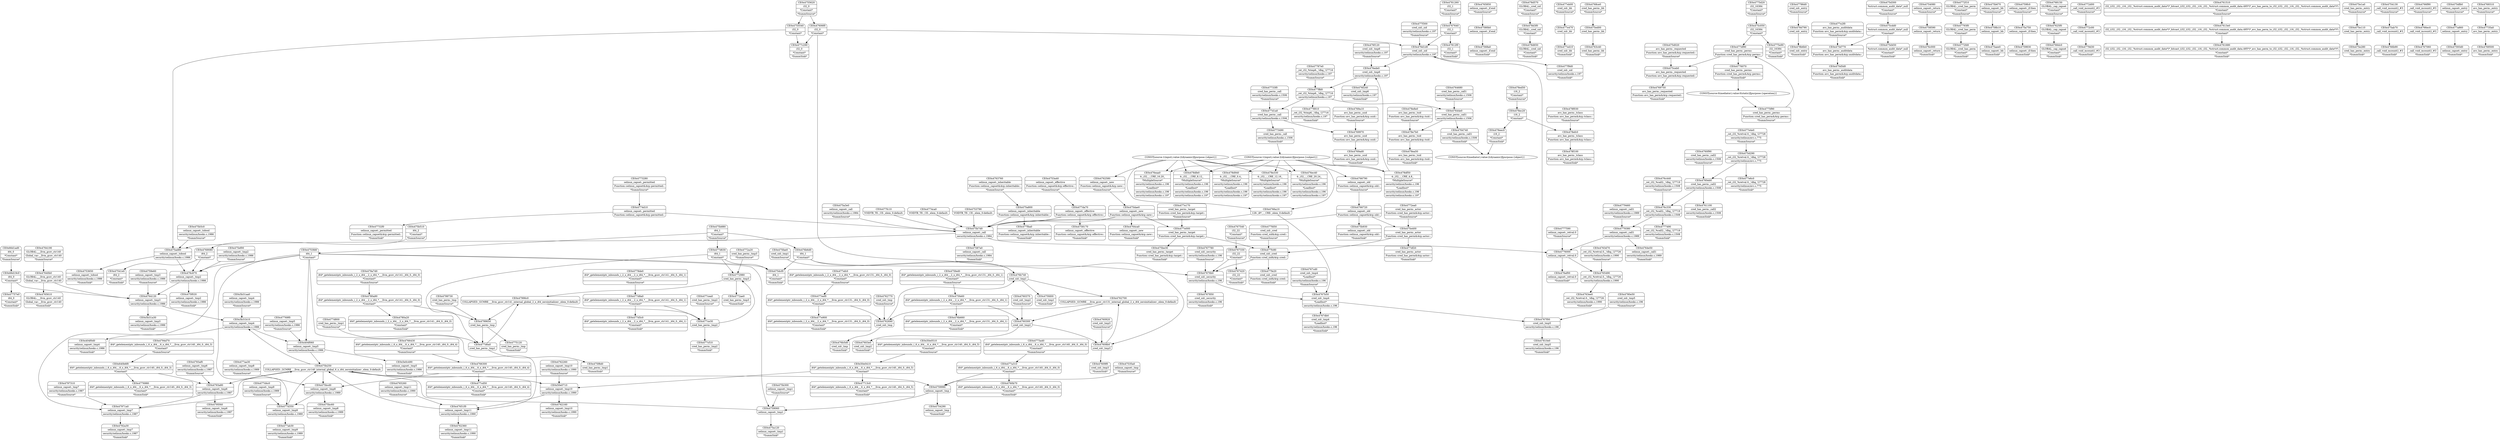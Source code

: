 digraph {
	CE0x4773280 [shape=record,shape=Mrecord,label="{CE0x4773280|selinux_capset:_permitted|Function::selinux_capset&Arg::permitted::|*SummSource*}"]
	CE0x47568a0 [shape=record,shape=Mrecord,label="{CE0x47568a0|selinux_capset:_if.end|*SummSink*}"]
	CE0x4764190 [shape=record,shape=Mrecord,label="{CE0x4764190|GLOBAL:___llvm_gcov_ctr140|Global_var:__llvm_gcov_ctr140|*SummSource*}"]
	CE0x476f240 [shape=record,shape=Mrecord,label="{CE0x476f240|cred_sid:_tmp6|security/selinux/hooks.c,197|*SummSink*}"]
	CE0x478d3f0 [shape=record,shape=Mrecord,label="{CE0x478d3f0|GLOBAL:_cred_sid|*Constant*}"]
	CE0x478dfe0 [shape=record,shape=Mrecord,label="{CE0x478dfe0|4:_i32,_:_CRE_8,12_|*MultipleSource*|security/selinux/hooks.c,196|*LoadInst*|security/selinux/hooks.c,196|security/selinux/hooks.c,197}"]
	CE0x478f030 [shape=record,shape=Mrecord,label="{CE0x478f030|avc_has_perm:_tclass|Function::avc_has_perm&Arg::tclass::|*SummSource*}"]
	CE0x477ed10 [shape=record,shape=Mrecord,label="{CE0x477ed10|cred_sid:_bb|*SummSink*}"]
	CE0x4753a40 [shape=record,shape=Mrecord,label="{CE0x4753a40|selinux_capset:_effective|Function::selinux_capset&Arg::effective::|*SummSource*}"]
	CE0x4762690 [shape=record,shape=Mrecord,label="{CE0x4762690|cred_sid:_tmp}"]
	CE0x4780a20 [shape=record,shape=Mrecord,label="{CE0x4780a20|i64*_getelementptr_inbounds_(_2_x_i64_,_2_x_i64_*___llvm_gcov_ctr141,_i64_0,_i64_0)|*Constant*|*SummSink*}"]
	CE0x475ed00 [shape=record,shape=Mrecord,label="{CE0x475ed00|cred_has_perm:_bb}"]
	CE0x478ea50 [shape=record,shape=Mrecord,label="{CE0x478ea50|avc_has_perm:_tsid|Function::avc_has_perm&Arg::tsid::|*SummSink*}"]
	CE0x477df90 [shape=record,shape=Mrecord,label="{CE0x477df90|cred_has_perm:_perms|Function::cred_has_perm&Arg::perms::}"]
	CE0x4776980 [shape=record,shape=Mrecord,label="{CE0x4776980|i64*_getelementptr_inbounds_(_6_x_i64_,_6_x_i64_*___llvm_gcov_ctr140,_i64_0,_i64_3)|*Constant*|*SummSink*}"]
	CE0x4760920 [shape=record,shape=Mrecord,label="{CE0x4760920|cred_sid:_tmp3|*SummSource*}"]
	CE0x66d1ad0 [shape=record,shape=Mrecord,label="{CE0x66d1ad0|i64_0|*Constant*|*SummSource*}"]
	CE0x4774ca0 [shape=record,shape=Mrecord,label="{CE0x4774ca0|VOIDTB_TE:_CE:_elem_0:default:}"]
	CE0x4766300 [shape=record,shape=Mrecord,label="{CE0x4766300|i64*_getelementptr_inbounds_(_6_x_i64_,_6_x_i64_*___llvm_gcov_ctr140,_i64_0,_i64_4)|*Constant*}"]
	CE0x47786d0 [shape=record,shape=Mrecord,label="{CE0x47786d0|cred_sid:_entry|*SummSource*}"]
	CE0x477efc0 [shape=record,shape=Mrecord,label="{CE0x477efc0|i64*_getelementptr_inbounds_(_2_x_i64_,_2_x_i64_*___llvm_gcov_ctr131,_i64_0,_i64_0)|*Constant*|*SummSource*}"]
	CE0x4799650 [shape=record,shape=Mrecord,label="{CE0x4799650|cred_has_perm:_tmp}"]
	CE0x475fe60 [shape=record,shape=Mrecord,label="{CE0x475fe60|i64*_getelementptr_inbounds_(_2_x_i64_,_2_x_i64_*___llvm_gcov_ctr131,_i64_0,_i64_1)|*Constant*}"]
	CE0x475d450 [shape=record,shape=Mrecord,label="{CE0x475d450|%struct.common_audit_data*_null|*Constant*|*SummSink*}"]
	CE0x4780e50 [shape=record,shape=Mrecord,label="{CE0x4780e50|cred_sid:_tmp5|security/selinux/hooks.c,196|*SummSource*}"]
	CE0x476ede0 [shape=record,shape=Mrecord,label="{CE0x476ede0|cred_sid:_tmp6|security/selinux/hooks.c,197}"]
	CE0x4754080 [shape=record,shape=Mrecord,label="{CE0x4754080|selinux_capset:_return|*SummSource*}"]
	CE0x475d290 [shape=record,shape=Mrecord,label="{CE0x475d290|_ret_i32_%retval.0,_!dbg_!27728|security/selinux/avc.c,775}"]
	CE0x478d650 [shape=record,shape=Mrecord,label="{CE0x478d650|GLOBAL:_cred_sid|*Constant*|*SummSink*}"]
	CE0x475b250 [shape=record,shape=Mrecord,label="{CE0x475b250|COLLAPSED:_GCMRE___llvm_gcov_ctr140_internal_global_6_x_i64_zeroinitializer:_elem_0:default:}"]
	CE0x4769750 [shape=record,shape=Mrecord,label="{CE0x4769750|avc_has_perm:_requested|Function::avc_has_perm&Arg::requested::|*SummSink*}"]
	CE0x475d770 [shape=record,shape=Mrecord,label="{CE0x475d770|avc_has_perm:_auditdata|Function::avc_has_perm&Arg::auditdata::}"]
	CE0x4779460 [shape=record,shape=Mrecord,label="{CE0x4779460|selinux_capset:_call1|security/selinux/hooks.c,1989|*SummSource*}"]
	CE0x4769ad0 [shape=record,shape=Mrecord,label="{CE0x4769ad0|avc_has_perm:_ssid|Function::avc_has_perm&Arg::ssid::|*SummSink*}"]
	CE0x4792a30 [shape=record,shape=Mrecord,label="{CE0x4792a30|selinux_capset:_tmp7|security/selinux/hooks.c,1987|*SummSink*}"]
	CE0x4767330 [shape=record,shape=Mrecord,label="{CE0x4767330|i32_22|*Constant*}"]
	CE0x476b5d0 [shape=record,shape=Mrecord,label="{CE0x476b5d0|cred_sid:_tmp|*SummSink*}"]
	CE0x4776070 [shape=record,shape=Mrecord,label="{CE0x4776070|cred_has_perm:_perms|Function::cred_has_perm&Arg::perms::|*SummSink*}"]
	CE0x4772f10 [shape=record,shape=Mrecord,label="{CE0x4772f10|GLOBAL:_cred_has_perm|*Constant*|*SummSource*}"]
	CE0x475aee0 [shape=record,shape=Mrecord,label="{CE0x475aee0|selinux_capset:_bb|*SummSink*}"]
	CE0x475a750 [shape=record,shape=Mrecord,label="{CE0x475a750|selinux_capset:_if.then}"]
	CE0x477ab30 [shape=record,shape=Mrecord,label="{CE0x477ab30|selinux_capset:_tmp9|security/selinux/hooks.c,1989|*SummSink*}"]
	CE0x5b31a30 [shape=record,shape=Mrecord,label="{CE0x5b31a30|selinux_capset:_tmp3|security/selinux/hooks.c,1986|*SummSink*}"]
	CE0x4763ee0 [shape=record,shape=Mrecord,label="{CE0x4763ee0|_ret_i32_%retval.0,_!dbg_!27726|security/selinux/hooks.c,1990|*SummSink*}"]
	CE0x4772ea0 [shape=record,shape=Mrecord,label="{CE0x4772ea0|cred_has_perm:_actor|Function::cred_has_perm&Arg::actor::|*SummSource*}"]
	CE0x478e7b0 [shape=record,shape=Mrecord,label="{CE0x478e7b0|avc_has_perm:_tsid|Function::avc_has_perm&Arg::tsid::}"]
	CE0x4793a80 [shape=record,shape=Mrecord,label="{CE0x4793a80|selinux_capset:_tmp6|security/selinux/hooks.c,1987}"]
	CE0x476b740 [shape=record,shape=Mrecord,label="{CE0x476b740|cred_sid:_tmp1}"]
	"CONST[source:1(input),value:2(dynamic)][purpose:{object}]"
	CE0x4777590 [shape=record,shape=Mrecord,label="{CE0x4777590|selinux_capset:_retval.0|*SummSource*}"]
	CE0x476c440 [shape=record,shape=Mrecord,label="{CE0x476c440|_ret_i32_%call2,_!dbg_!27719|security/selinux/hooks.c,1508|*SummSource*}"]
	CE0x47580b0 [shape=record,shape=Mrecord,label="{CE0x47580b0|selinux_capset:_if.end}"]
	CE0x475dae0 [shape=record,shape=Mrecord,label="{CE0x475dae0|selinux_capset:_new|Function::selinux_capset&Arg::new::}"]
	CE0x477d350 [shape=record,shape=Mrecord,label="{CE0x477d350|selinux_capset:_tmp9|security/selinux/hooks.c,1989}"]
	CE0x4767db0 [shape=record,shape=Mrecord,label="{CE0x4767db0|cred_sid:_tmp4|*LoadInst*|security/selinux/hooks.c,196|*SummSink*}"]
	CE0x478d940 [shape=record,shape=Mrecord,label="{CE0x478d940|4:_i32,_:_CRE_0,4_|*MultipleSource*|security/selinux/hooks.c,196|*LoadInst*|security/selinux/hooks.c,196|security/selinux/hooks.c,197}"]
	CE0x478f100 [shape=record,shape=Mrecord,label="{CE0x478f100|avc_has_perm:_tclass|Function::avc_has_perm&Arg::tclass::|*SummSink*}"]
	CE0x4762260 [shape=record,shape=Mrecord,label="{CE0x4762260|selinux_capset:_tmp10|security/selinux/hooks.c,1990|*SummSource*}"]
	CE0x4773a40 [shape=record,shape=Mrecord,label="{CE0x4773a40|i64*_getelementptr_inbounds_(_6_x_i64_,_6_x_i64_*___llvm_gcov_ctr140,_i64_0,_i64_0)|*Constant*|*SummSource*}"]
	CE0x47971a0 [shape=record,shape=Mrecord,label="{CE0x47971a0|selinux_capset:_tmp7|security/selinux/hooks.c,1987}"]
	CE0x475b670 [shape=record,shape=Mrecord,label="{CE0x475b670|selinux_capset:_bb|*SummSource*}"]
	CE0x477e170 [shape=record,shape=Mrecord,label="{CE0x477e170|cred_has_perm:_target|Function::cred_has_perm&Arg::target::|*SummSource*}"]
	CE0x478b6b0 [shape=record,shape=Mrecord,label="{CE0x478b6b0|cred_sid:_entry|*SummSink*}"]
	CE0x475d5d0 [shape=record,shape=Mrecord,label="{CE0x475d5d0|avc_has_perm:_auditdata|Function::avc_has_perm&Arg::auditdata::|*SummSink*}"]
	CE0x477e900 [shape=record,shape=Mrecord,label="{CE0x477e900|i64*_getelementptr_inbounds_(_2_x_i64_,_2_x_i64_*___llvm_gcov_ctr131,_i64_0,_i64_0)|*Constant*|*SummSink*}"]
	CE0x475a800 [shape=record,shape=Mrecord,label="{CE0x475a800|selinux_capset:_inheritable|Function::selinux_capset&Arg::inheritable::}"]
	CE0x50e0710 [shape=record,shape=Mrecord,label="{CE0x50e0710|selinux_capset:_tmp10|security/selinux/hooks.c,1990}"]
	CE0x475f8d0 [shape=record,shape=Mrecord,label="{CE0x475f8d0|cred_has_perm:_tmp1|*SummSink*}"]
	CE0x47609f0 [shape=record,shape=Mrecord,label="{CE0x47609f0|cred_sid:_tmp3|*SummSink*}"]
	CE0x476d1d0 [shape=record,shape=Mrecord,label="{CE0x476d1d0|cred_sid:_sid|security/selinux/hooks.c,197}"]
	CE0x475be30 [shape=record,shape=Mrecord,label="{CE0x475be30|cred_has_perm:_target|Function::cred_has_perm&Arg::target::|*SummSink*}"]
	CE0x4775e90 [shape=record,shape=Mrecord,label="{CE0x4775e90|i32_16384|*Constant*|*SummSink*}"]
	CE0x477d8a0 [shape=record,shape=Mrecord,label="{CE0x477d8a0|i64*_getelementptr_inbounds_(_2_x_i64_,_2_x_i64_*___llvm_gcov_ctr141,_i64_0,_i64_1)|*Constant*}"]
	CE0x4759990 [shape=record,shape=Mrecord,label="{CE0x4759990|selinux_capset:_tmp}"]
	CE0x4764ca0 [shape=record,shape=Mrecord,label="{CE0x4764ca0|selinux_capset:_new|Function::selinux_capset&Arg::new::|*SummSink*}"]
	CE0x4758590 [shape=record,shape=Mrecord,label="{CE0x4758590|selinux_capset:_return}"]
	CE0x47732f0 [shape=record,shape=Mrecord,label="{CE0x47732f0|selinux_capset:_permitted|Function::selinux_capset&Arg::permitted::|*SummSink*}"]
	CE0x66d19c0 [shape=record,shape=Mrecord,label="{CE0x66d19c0|i64_0|*Constant*}"]
	CE0x4764e50 [shape=record,shape=Mrecord,label="{CE0x4764e50|selinux_capset:_call1|security/selinux/hooks.c,1989|*SummSink*}"]
	CE0x475d300 [shape=record,shape=Mrecord,label="{CE0x475d300|%struct.common_audit_data*_null|*Constant*|*SummSource*}"]
	CE0x4766dc0 [shape=record,shape=Mrecord,label="{CE0x4766dc0|GLOBAL:_cap_capset|*Constant*|*SummSink*}"]
	CE0x475ef00 [shape=record,shape=Mrecord,label="{CE0x475ef00|selinux_capset:_tmp2|security/selinux/hooks.c,1986|*SummSource*}"]
	CE0x475b880 [shape=record,shape=Mrecord,label="{CE0x475b880|i64_1|*Constant*|*SummSource*}"]
	CE0x4759e60 [shape=record,shape=Mrecord,label="{CE0x4759e60|selinux_capset:_tmp3|security/selinux/hooks.c,1986|*SummSource*}"]
	CE0x477cea0 [shape=record,shape=Mrecord,label="{CE0x477cea0|cred_has_perm:_tmp2|*SummSource*}"]
	CE0x4772c00 [shape=record,shape=Mrecord,label="{CE0x4772c00|_call_void_mcount()_#3}"]
	CE0x4761510 [shape=record,shape=Mrecord,label="{CE0x4761510|i32_(i32,_i32,_i16,_i32,_%struct.common_audit_data*)*_bitcast_(i32_(i32,_i32,_i16,_i32,_%struct.common_audit_data.495*)*_avc_has_perm_to_i32_(i32,_i32,_i16,_i32,_%struct.common_audit_data*)*)|*Constant*|*SummSource*}"]
	"CONST[source:0(mediator),value:2(dynamic)][purpose:{object}]"
	CE0x475bcd0 [shape=record,shape=Mrecord,label="{CE0x475bcd0|selinux_capset:_tmp8|security/selinux/hooks.c,1989}"]
	CE0x475e110 [shape=record,shape=Mrecord,label="{CE0x475e110|cred_has_perm:_entry}"]
	CE0x4755620 [shape=record,shape=Mrecord,label="{CE0x4755620|i32_0|*Constant*|*SummSource*}"]
	CE0x47651f0 [shape=record,shape=Mrecord,label="{CE0x47651f0|selinux_capset:_tmp11|security/selinux/hooks.c,1990}"]
	CE0x4781260 [shape=record,shape=Mrecord,label="{CE0x4781260|i32_1|*Constant*|*SummSource*}"]
	CE0x475b5c0 [shape=record,shape=Mrecord,label="{CE0x475b5c0|selinux_capset:_tobool|security/selinux/hooks.c,1986|*SummSource*}"]
	CE0x4763760 [shape=record,shape=Mrecord,label="{CE0x4763760|selinux_capset:_inheritable|Function::selinux_capset&Arg::inheritable::|*SummSource*}"]
	CE0x47613e0 [shape=record,shape=Mrecord,label="{CE0x47613e0|i32_(i32,_i32,_i16,_i32,_%struct.common_audit_data*)*_bitcast_(i32_(i32,_i32,_i16,_i32,_%struct.common_audit_data.495*)*_avc_has_perm_to_i32_(i32,_i32,_i16,_i32,_%struct.common_audit_data*)*)|*Constant*}"]
	CE0x4759fc0 [shape=record,shape=Mrecord,label="{CE0x4759fc0|selinux_capset:_if.then|*SummSource*}"]
	CE0x475c050 [shape=record,shape=Mrecord,label="{CE0x475c050|i32_16384|*Constant*}"]
	CE0x5b31b10 [shape=record,shape=Mrecord,label="{CE0x5b31b10|selinux_capset:_tmp4|security/selinux/hooks.c,1986}"]
	CE0x4793af0 [shape=record,shape=Mrecord,label="{CE0x4793af0|selinux_capset:_tmp6|security/selinux/hooks.c,1987|*SummSource*}"]
	CE0x477aa30 [shape=record,shape=Mrecord,label="{CE0x477aa30|selinux_capset:_tmp8|security/selinux/hooks.c,1989|*SummSource*}"]
	CE0x47625f0 [shape=record,shape=Mrecord,label="{CE0x47625f0|GLOBAL:_cap_capset|*Constant*}"]
	CE0x4772980 [shape=record,shape=Mrecord,label="{CE0x4772980|cred_has_perm:_tmp3}"]
	CE0x4779380 [shape=record,shape=Mrecord,label="{CE0x4779380|selinux_capset:_call1|security/selinux/hooks.c,1989}"]
	CE0x4763d70 [shape=record,shape=Mrecord,label="{CE0x4763d70|_ret_i32_%retval.0,_!dbg_!27726|security/selinux/hooks.c,1990|*SummSource*}"]
	CE0x4766720 [shape=record,shape=Mrecord,label="{CE0x4766720|selinux_capset:_old|Function::selinux_capset&Arg::old::}"]
	CE0x477ce30 [shape=record,shape=Mrecord,label="{CE0x477ce30|cred_has_perm:_tmp2}"]
	CE0x477fba0 [shape=record,shape=Mrecord,label="{CE0x477fba0|selinux_capset:_inheritable|Function::selinux_capset&Arg::inheritable::|*SummSink*}"]
	CE0x475dcf0 [shape=record,shape=Mrecord,label="{CE0x475dcf0|i64_1|*Constant*|*SummSink*}"]
	CE0x50e0410 [shape=record,shape=Mrecord,label="{CE0x50e0410|i64*_getelementptr_inbounds_(_6_x_i64_,_6_x_i64_*___llvm_gcov_ctr140,_i64_0,_i64_5)|*Constant*}"]
	CE0x47996c0 [shape=record,shape=Mrecord,label="{CE0x47996c0|COLLAPSED:_GCMRE___llvm_gcov_ctr141_internal_global_2_x_i64_zeroinitializer:_elem_0:default:}"]
	CE0x477fc80 [shape=record,shape=Mrecord,label="{CE0x477fc80|cred_sid:_cred|Function::cred_sid&Arg::cred::}"]
	CE0x476af00 [shape=record,shape=Mrecord,label="{CE0x476af00|selinux_capset:_retval.0|*SummSink*}"]
	CE0x47603e0 [shape=record,shape=Mrecord,label="{CE0x47603e0|cred_sid:_tmp2|*SummSink*}"]
	CE0x475e1a0 [shape=record,shape=Mrecord,label="{CE0x475e1a0|cred_has_perm:_entry|*SummSource*}"]
	CE0x477eb00 [shape=record,shape=Mrecord,label="{CE0x477eb00|cred_sid:_bb|*SummSource*}"]
	CE0x475ad80 [shape=record,shape=Mrecord,label="{CE0x475ad80|selinux_capset:_tobool|security/selinux/hooks.c,1986}"]
	CE0x475ab70 [shape=record,shape=Mrecord,label="{CE0x475ab70|_call_void_mcount()_#3}"]
	CE0x4759830 [shape=record,shape=Mrecord,label="{CE0x4759830|selinux_capset:_if.then|*SummSink*}"]
	CE0x4763c40 [shape=record,shape=Mrecord,label="{CE0x4763c40|cred_has_perm:_bb|*SummSink*}"]
	CE0x475cdd0 [shape=record,shape=Mrecord,label="{CE0x475cdd0|%struct.common_audit_data*_null|*Constant*}"]
	CE0x4767420 [shape=record,shape=Mrecord,label="{CE0x4767420|i32_22|*Constant*|*SummSink*}"]
	CE0x47608b0 [shape=record,shape=Mrecord,label="{CE0x47608b0|cred_sid:_tmp3}"]
	CE0x4775120 [shape=record,shape=Mrecord,label="{CE0x4775120|cred_has_perm:_tmp|*SummSink*}"]
	CE0x4754130 [shape=record,shape=Mrecord,label="{CE0x4754130|_call_void_mcount()_#3|*SummSource*}"]
	CE0x47757e0 [shape=record,shape=Mrecord,label="{CE0x47757e0|i64_0|*Constant*|*SummSink*}"]
	CE0x476c330 [shape=record,shape=Mrecord,label="{CE0x476c330|_ret_i32_%call2,_!dbg_!27719|security/selinux/hooks.c,1508}"]
	CE0x477da70 [shape=record,shape=Mrecord,label="{CE0x477da70|selinux_capset:_effective|Function::selinux_capset&Arg::effective::}"]
	CE0x477d4c0 [shape=record,shape=Mrecord,label="{CE0x477d4c0|selinux_capset:_tmp9|security/selinux/hooks.c,1989|*SummSource*}"]
	CE0x4794d70 [shape=record,shape=Mrecord,label="{CE0x4794d70|i64*_getelementptr_inbounds_(_6_x_i64_,_6_x_i64_*___llvm_gcov_ctr140,_i64_0,_i64_3)|*Constant*|*SummSource*}"]
	CE0x4779d30 [shape=record,shape=Mrecord,label="{CE0x4779d30|_call_void_mcount()_#3|*SummSink*}"]
	CE0x4778910 [shape=record,shape=Mrecord,label="{CE0x4778910|_ret_i32_%tmp6,_!dbg_!27716|security/selinux/hooks.c,197|*SummSink*}"]
	CE0x4766f90 [shape=record,shape=Mrecord,label="{CE0x4766f90|_call_void_mcount()_#3|*SummSource*}"]
	CE0x4795f40 [shape=record,shape=Mrecord,label="{CE0x4795f40|selinux_capset:_tmp6|security/selinux/hooks.c,1987|*SummSink*}"]
	CE0x475e400 [shape=record,shape=Mrecord,label="{CE0x475e400|cred_has_perm:_actor|Function::cred_has_perm&Arg::actor::}"]
	CE0x47713c0 [shape=record,shape=Mrecord,label="{CE0x47713c0|i64*_getelementptr_inbounds_(_6_x_i64_,_6_x_i64_*___llvm_gcov_ctr140,_i64_0,_i64_5)|*Constant*|*SummSink*}"]
	CE0x475dfb0 [shape=record,shape=Mrecord,label="{CE0x475dfb0|selinux_capset:_entry|*SummSource*}"]
	CE0x4762580 [shape=record,shape=Mrecord,label="{CE0x4762580|selinux_capset:_new|Function::selinux_capset&Arg::new::|*SummSource*}"]
	CE0x640b6f0 [shape=record,shape=Mrecord,label="{CE0x640b6f0|i64*_getelementptr_inbounds_(_6_x_i64_,_6_x_i64_*___llvm_gcov_ctr140,_i64_0,_i64_3)|*Constant*}"]
	CE0x47787e0 [shape=record,shape=Mrecord,label="{CE0x47787e0|_ret_i32_%tmp6,_!dbg_!27716|security/selinux/hooks.c,197|*SummSource*}"]
	CE0x478e330 [shape=record,shape=Mrecord,label="{CE0x478e330|4:_i32,_:_CRE_12,16_|*MultipleSource*|security/selinux/hooks.c,196|*LoadInst*|security/selinux/hooks.c,196|security/selinux/hooks.c,197}"]
	CE0x479a7d0 [shape=record,shape=Mrecord,label="{CE0x479a7d0|i64*_getelementptr_inbounds_(_2_x_i64_,_2_x_i64_*___llvm_gcov_ctr141,_i64_0,_i64_0)|*Constant*|*SummSource*}"]
	CE0x477d630 [shape=record,shape=Mrecord,label="{CE0x477d630|i64_1|*Constant*}"]
	CE0x475a120 [shape=record,shape=Mrecord,label="{CE0x475a120|selinux_capset:_tmp1|*SummSink*}"]
	CE0x47593d0 [shape=record,shape=Mrecord,label="{CE0x47593d0|selinux_capset:_entry|*SummSink*}"]
	CE0x477eef0 [shape=record,shape=Mrecord,label="{CE0x477eef0|i64*_getelementptr_inbounds_(_2_x_i64_,_2_x_i64_*___llvm_gcov_ctr131,_i64_0,_i64_0)|*Constant*}"]
	CE0x50e0510 [shape=record,shape=Mrecord,label="{CE0x50e0510|i64*_getelementptr_inbounds_(_6_x_i64_,_6_x_i64_*___llvm_gcov_ctr140,_i64_0,_i64_5)|*Constant*|*SummSource*}"]
	CE0x404f060 [shape=record,shape=Mrecord,label="{CE0x404f060|selinux_capset:_tmp5|security/selinux/hooks.c,1986}"]
	CE0x4772d00 [shape=record,shape=Mrecord,label="{CE0x4772d00|_call_void_mcount()_#3|*SummSource*}"]
	CE0x4764120 [shape=record,shape=Mrecord,label="{CE0x4764120|selinux_capset:_tmp3|security/selinux/hooks.c,1986}"]
	CE0x4775d20 [shape=record,shape=Mrecord,label="{CE0x4775d20|i32_16384|*Constant*|*SummSource*}"]
	CE0x4753790 [shape=record,shape=Mrecord,label="{CE0x4753790|VOIDTB_TE:_CE:_elem_0:default:}"]
	CE0x4767b50 [shape=record,shape=Mrecord,label="{CE0x4767b50|cred_sid:_tmp4|*LoadInst*|security/selinux/hooks.c,196}"]
	"CONST[source:1(input),value:2(dynamic)][purpose:{subject}]"
	CE0x4777490 [shape=record,shape=Mrecord,label="{CE0x4777490|_ret_i32_%call2,_!dbg_!27719|security/selinux/hooks.c,1508|*SummSink*}"]
	CE0x4762360 [shape=record,shape=Mrecord,label="{CE0x4762360|selinux_capset:_tmp11|security/selinux/hooks.c,1990|*SummSink*}"]
	CE0x477a860 [shape=record,shape=Mrecord,label="{CE0x477a860|selinux_capset:_entry}"]
	CE0x4766ec0 [shape=record,shape=Mrecord,label="{CE0x4766ec0|_call_void_mcount()_#3}"]
	CE0x4762160 [shape=record,shape=Mrecord,label="{CE0x4762160|selinux_capset:_tmp10|security/selinux/hooks.c,1990|*SummSink*}"]
	CE0x475b510 [shape=record,shape=Mrecord,label="{CE0x475b510|i64_2|*Constant*|*SummSource*}"]
	CE0x4767060 [shape=record,shape=Mrecord,label="{CE0x4767060|_call_void_mcount()_#3|*SummSink*}"]
	CE0x477e4e0 [shape=record,shape=Mrecord,label="{CE0x477e4e0|_ret_i32_%retval.0,_!dbg_!27728|security/selinux/avc.c,775|*SummSource*}"]
	CE0x4776000 [shape=record,shape=Mrecord,label="{CE0x4776000|selinux_capset:_retval.0}"]
	CE0x4760eb0 [shape=record,shape=Mrecord,label="{CE0x4760eb0|cred_has_perm:_call2|security/selinux/hooks.c,1508}"]
	CE0x4767cd0 [shape=record,shape=Mrecord,label="{CE0x4767cd0|cred_sid:_tmp4|*LoadInst*|security/selinux/hooks.c,196|*SummSource*}"]
	CE0x4766790 [shape=record,shape=Mrecord,label="{CE0x4766790|selinux_capset:_old|Function::selinux_capset&Arg::old::|*SummSource*}"]
	CE0x477df20 [shape=record,shape=Mrecord,label="{CE0x477df20|cred_has_perm:_actor|Function::cred_has_perm&Arg::actor::|*SummSink*}"]
	CE0x4758b10 [shape=record,shape=Mrecord,label="{CE0x4758b10|selinux_capset:_bb}"]
	CE0x4766b90 [shape=record,shape=Mrecord,label="{CE0x4766b90|_call_void_mcount()_#3|*SummSink*}"]
	CE0x477cf10 [shape=record,shape=Mrecord,label="{CE0x477cf10|cred_has_perm:_tmp2|*SummSink*}"]
	CE0x475f020 [shape=record,shape=Mrecord,label="{CE0x475f020|selinux_capset:_tmp2|security/selinux/hooks.c,1986|*SummSink*}"]
	CE0x476b6d0 [shape=record,shape=Mrecord,label="{CE0x476b6d0|i64_1|*Constant*}"]
	CE0x475d020 [shape=record,shape=Mrecord,label="{CE0x475d020|avc_has_perm:_requested|Function::avc_has_perm&Arg::requested::|*SummSource*}"]
	CE0x475fed0 [shape=record,shape=Mrecord,label="{CE0x475fed0|i64*_getelementptr_inbounds_(_2_x_i64_,_2_x_i64_*___llvm_gcov_ctr131,_i64_0,_i64_1)|*Constant*|*SummSource*}"]
	CE0x47676b0 [shape=record,shape=Mrecord,label="{CE0x47676b0|cred_sid:_security|security/selinux/hooks.c,196}"]
	"CONST[source:0(mediator),value:0(static)][purpose:{operation}]"
	CE0x4764740 [shape=record,shape=Mrecord,label="{CE0x4764740|cred_has_perm:_call1|security/selinux/hooks.c,1506|*SummSink*}"]
	CE0x475fd00 [shape=record,shape=Mrecord,label="{CE0x475fd00|cred_sid:_tmp1|*SummSink*}"]
	CE0x4766430 [shape=record,shape=Mrecord,label="{CE0x4766430|i64*_getelementptr_inbounds_(_6_x_i64_,_6_x_i64_*___llvm_gcov_ctr140,_i64_0,_i64_4)|*Constant*|*SummSource*}"]
	CE0x4767f00 [shape=record,shape=Mrecord,label="{CE0x4767f00|cred_sid:_tmp5|security/selinux/hooks.c,196}"]
	CE0x476b660 [shape=record,shape=Mrecord,label="{CE0x476b660|i64*_getelementptr_inbounds_(_2_x_i64_,_2_x_i64_*___llvm_gcov_ctr131,_i64_0,_i64_1)|*Constant*|*SummSink*}"]
	CE0x478df50 [shape=record,shape=Mrecord,label="{CE0x478df50|4:_i32,_:_CRE_4,8_|*MultipleSource*|security/selinux/hooks.c,196|*LoadInst*|security/selinux/hooks.c,196|security/selinux/hooks.c,197}"]
	CE0x475ceb0 [shape=record,shape=Mrecord,label="{CE0x475ceb0|avc_has_perm:_requested|Function::avc_has_perm&Arg::requested::}"]
	CE0x4772fd0 [shape=record,shape=Mrecord,label="{CE0x4772fd0|GLOBAL:_cred_has_perm|*Constant*|*SummSink*}"]
	CE0x475b300 [shape=record,shape=Mrecord,label="{CE0x475b300|selinux_capset:_tmp1|*SummSource*}"]
	CE0x4754290 [shape=record,shape=Mrecord,label="{CE0x4754290|selinux_capset:_tmp|*SummSink*}"]
	CE0x47793f0 [shape=record,shape=Mrecord,label="{CE0x47793f0|GLOBAL:_cred_has_perm|*Constant*}"]
	CE0x477d5c0 [shape=record,shape=Mrecord,label="{CE0x477d5c0|i64*_getelementptr_inbounds_(_2_x_i64_,_2_x_i64_*___llvm_gcov_ctr141,_i64_0,_i64_1)|*Constant*|*SummSink*}"]
	CE0x47812f0 [shape=record,shape=Mrecord,label="{CE0x47812f0|i32_1|*Constant*|*SummSink*}"]
	CE0x4765260 [shape=record,shape=Mrecord,label="{CE0x4765260|selinux_capset:_tmp11|security/selinux/hooks.c,1990|*SummSource*}"]
	CE0x4764680 [shape=record,shape=Mrecord,label="{CE0x4764680|cred_has_perm:_call1|security/selinux/hooks.c,1506|*SummSource*}"]
	CE0x4768ce0 [shape=record,shape=Mrecord,label="{CE0x4768ce0|cred_has_perm:_bb|*SummSource*}"]
	CE0x478d790 [shape=record,shape=Mrecord,label="{CE0x478d790|cred_sid:_entry}"]
	CE0x47535a0 [shape=record,shape=Mrecord,label="{CE0x47535a0|selinux_capset:_tmp|*SummSource*}"]
	CE0x404f0d0 [shape=record,shape=Mrecord,label="{CE0x404f0d0|selinux_capset:_tmp4|security/selinux/hooks.c,1986|*SummSink*}"]
	CE0x477fd50 [shape=record,shape=Mrecord,label="{CE0x477fd50|cred_sid:_cred|Function::cred_sid&Arg::cred::|*SummSource*}"]
	CE0x4774d10 [shape=record,shape=Mrecord,label="{CE0x4774d10|selinux_capset:_permitted|Function::selinux_capset&Arg::permitted::}"]
	CE0x4769080 [shape=record,shape=Mrecord,label="{CE0x4769080|i64_2|*Constant*}"]
	CE0x4772a20 [shape=record,shape=Mrecord,label="{CE0x4772a20|cred_has_perm:_tmp3|*SummSource*}"]
	CE0x4773490 [shape=record,shape=Mrecord,label="{CE0x4773490|cred_has_perm:_call|security/selinux/hooks.c,1506|*SummSink*}"]
	CE0x4753fd0 [shape=record,shape=Mrecord,label="{CE0x4753fd0|i64_1|*Constant*}"]
	CE0x477fe20 [shape=record,shape=Mrecord,label="{CE0x477fe20|cred_sid:_cred|Function::cred_sid&Arg::cred::|*SummSink*}"]
	CE0x47541e0 [shape=record,shape=Mrecord,label="{CE0x47541e0|i64_2|*Constant*|*SummSink*}"]
	CE0x477f9d0 [shape=record,shape=Mrecord,label="{CE0x477f9d0|cred_sid:_sid|security/selinux/hooks.c,197|*SummSink*}"]
	CE0x477e000 [shape=record,shape=Mrecord,label="{CE0x477e000|cred_has_perm:_target|Function::cred_has_perm&Arg::target::}"]
	CE0x477e470 [shape=record,shape=Mrecord,label="{CE0x477e470|cred_sid:_bb}"]
	CE0x47606f0 [shape=record,shape=Mrecord,label="{CE0x47606f0|i32_0|*Constant*}"]
	CE0x4768150 [shape=record,shape=Mrecord,label="{CE0x4768150|GLOBAL:_cap_capset|*Constant*|*SummSource*}"]
	CE0x477d1a0 [shape=record,shape=Mrecord,label="{CE0x477d1a0|cred_has_perm:_call|security/selinux/hooks.c,1506}"]
	CE0x47733f0 [shape=record,shape=Mrecord,label="{CE0x47733f0|cred_has_perm:_call|security/selinux/hooks.c,1506|*SummSource*}"]
	CE0x4761100 [shape=record,shape=Mrecord,label="{CE0x4761100|cred_has_perm:_call2|security/selinux/hooks.c,1508|*SummSink*}"]
	CE0x478efc0 [shape=record,shape=Mrecord,label="{CE0x478efc0|avc_has_perm:_tclass|Function::avc_has_perm&Arg::tclass::}"]
	CE0x478d570 [shape=record,shape=Mrecord,label="{CE0x478d570|GLOBAL:_cred_sid|*Constant*|*SummSource*}"]
	CE0x478e8e0 [shape=record,shape=Mrecord,label="{CE0x478e8e0|avc_has_perm:_tsid|Function::avc_has_perm&Arg::tsid::|*SummSource*}"]
	CE0x477a310 [shape=record,shape=Mrecord,label="{CE0x477a310|i64*_getelementptr_inbounds_(_6_x_i64_,_6_x_i64_*___llvm_gcov_ctr140,_i64_0,_i64_0)|*Constant*}"]
	CE0x4780a90 [shape=record,shape=Mrecord,label="{CE0x4780a90|i64*_getelementptr_inbounds_(_2_x_i64_,_2_x_i64_*___llvm_gcov_ctr141,_i64_0,_i64_0)|*Constant*}"]
	CE0x477c290 [shape=record,shape=Mrecord,label="{CE0x477c290|i32_0|*Constant*|*SummSink*}"]
	CE0x478eec0 [shape=record,shape=Mrecord,label="{CE0x478eec0|i16_2|*Constant*|*SummSink*}"]
	CE0x47644e0 [shape=record,shape=Mrecord,label="{CE0x47644e0|cred_has_perm:_call1|security/selinux/hooks.c,1506}"]
	CE0x4760300 [shape=record,shape=Mrecord,label="{CE0x4760300|cred_sid:_tmp2}"]
	CE0x4766a10 [shape=record,shape=Mrecord,label="{CE0x4766a10|128:_i8*,_:_CRE:_elem_0:default:}"]
	CE0x478ed50 [shape=record,shape=Mrecord,label="{CE0x478ed50|i16_2|*Constant*|*SummSource*}"]
	CE0x477d800 [shape=record,shape=Mrecord,label="{CE0x477d800|cred_has_perm:_tmp1|*SummSource*}"]
	CE0x4760370 [shape=record,shape=Mrecord,label="{CE0x4760370|cred_sid:_tmp2|*SummSource*}"]
	CE0x4755540 [shape=record,shape=Mrecord,label="{CE0x4755540|i32_0|*Constant*}"]
	CE0x475fae0 [shape=record,shape=Mrecord,label="{CE0x475fae0|cred_sid:_tmp1|*SummSource*}"]
	CE0x4797310 [shape=record,shape=Mrecord,label="{CE0x4797310|selinux_capset:_tmp7|security/selinux/hooks.c,1987|*SummSource*}"]
	CE0x478ec20 [shape=record,shape=Mrecord,label="{CE0x478ec20|i16_2|*Constant*}"]
	CE0x47640b0 [shape=record,shape=Mrecord,label="{CE0x47640b0|GLOBAL:___llvm_gcov_ctr140|Global_var:__llvm_gcov_ctr140}"]
	CE0x47587a0 [shape=record,shape=Mrecord,label="{CE0x47587a0|selinux_capset:_call|security/selinux/hooks.c,1984|*SummSink*}"]
	CE0x4759060 [shape=record,shape=Mrecord,label="{CE0x4759060|selinux_capset:_tmp1}"]
	CE0x4765610 [shape=record,shape=Mrecord,label="{CE0x4765610|GLOBAL:___llvm_gcov_ctr140|Global_var:__llvm_gcov_ctr140|*SummSink*}"]
	CE0x475e280 [shape=record,shape=Mrecord,label="{CE0x475e280|cred_has_perm:_entry|*SummSink*}"]
	CE0x4778de0 [shape=record,shape=Mrecord,label="{CE0x4778de0|i64*_getelementptr_inbounds_(_2_x_i64_,_2_x_i64_*___llvm_gcov_ctr141,_i64_0,_i64_1)|*Constant*|*SummSource*}"]
	CE0x4772ae0 [shape=record,shape=Mrecord,label="{CE0x4772ae0|cred_has_perm:_tmp3|*SummSink*}"]
	CE0x476c000 [shape=record,shape=Mrecord,label="{CE0x476c000|selinux_capset:_return|*SummSink*}"]
	CE0x47810e0 [shape=record,shape=Mrecord,label="{CE0x47810e0|cred_sid:_tmp5|security/selinux/hooks.c,196|*SummSink*}"]
	CE0x4775f90 [shape=record,shape=Mrecord,label="{CE0x4775f90|cred_has_perm:_perms|Function::cred_has_perm&Arg::perms::|*SummSource*}"]
	CE0x5b31aa0 [shape=record,shape=Mrecord,label="{CE0x5b31aa0|selinux_capset:_tmp4|security/selinux/hooks.c,1986|*SummSource*}"]
	CE0x4760f90 [shape=record,shape=Mrecord,label="{CE0x4760f90|cred_has_perm:_call2|security/selinux/hooks.c,1508|*SummSource*}"]
	CE0x476f120 [shape=record,shape=Mrecord,label="{CE0x476f120|cred_sid:_tmp6|security/selinux/hooks.c,197|*SummSource*}"]
	CE0x475b7d0 [shape=record,shape=Mrecord,label="{CE0x475b7d0|selinux_capset:_call|security/selinux/hooks.c,1984}"]
	CE0x4758170 [shape=record,shape=Mrecord,label="{CE0x4758170|selinux_capset:_effective|Function::selinux_capset&Arg::effective::|*SummSink*}"]
	CE0x477e2f0 [shape=record,shape=Mrecord,label="{CE0x477e2f0|avc_has_perm:_auditdata|Function::avc_has_perm&Arg::auditdata::|*SummSource*}"]
	CE0x475a3e0 [shape=record,shape=Mrecord,label="{CE0x475a3e0|selinux_capset:_call|security/selinux/hooks.c,1984|*SummSource*}"]
	CE0x47769f0 [shape=record,shape=Mrecord,label="{CE0x47769f0|selinux_capset:_tmp5|security/selinux/hooks.c,1986|*SummSource*}"]
	CE0x47735a0 [shape=record,shape=Mrecord,label="{CE0x47735a0|avc_has_perm:_entry}"]
	CE0x4769a10 [shape=record,shape=Mrecord,label="{CE0x4769a10|avc_has_perm:_ssid|Function::avc_has_perm&Arg::ssid::|*SummSource*}"]
	CE0x4769500 [shape=record,shape=Mrecord,label="{CE0x4769500|avc_has_perm:_entry|*SummSink*}"]
	CE0x477d6a0 [shape=record,shape=Mrecord,label="{CE0x477d6a0|cred_has_perm:_tmp1}"]
	CE0x4767540 [shape=record,shape=Mrecord,label="{CE0x4767540|i32_22|*Constant*|*SummSource*}"]
	CE0x477cd50 [shape=record,shape=Mrecord,label="{CE0x477cd50|i64*_getelementptr_inbounds_(_6_x_i64_,_6_x_i64_*___llvm_gcov_ctr140,_i64_0,_i64_4)|*Constant*|*SummSink*}"]
	CE0x4799730 [shape=record,shape=Mrecord,label="{CE0x4799730|cred_has_perm:_tmp|*SummSource*}"]
	CE0x4762770 [shape=record,shape=Mrecord,label="{CE0x4762770|cred_sid:_tmp|*SummSource*}"]
	CE0x477e6c0 [shape=record,shape=Mrecord,label="{CE0x477e6c0|_ret_i32_%retval.0,_!dbg_!27728|security/selinux/avc.c,775|*SummSink*}"]
	CE0x4767850 [shape=record,shape=Mrecord,label="{CE0x4767850|cred_sid:_security|security/selinux/hooks.c,196|*SummSink*}"]
	CE0x477ffd0 [shape=record,shape=Mrecord,label="{CE0x477ffd0|_ret_i32_%tmp6,_!dbg_!27716|security/selinux/hooks.c,197}"]
	CE0x4769310 [shape=record,shape=Mrecord,label="{CE0x4769310|avc_has_perm:_entry|*SummSource*}"]
	CE0x4769970 [shape=record,shape=Mrecord,label="{CE0x4769970|avc_has_perm:_ssid|Function::avc_has_perm&Arg::ssid::}"]
	CE0x476ec40 [shape=record,shape=Mrecord,label="{CE0x476ec40|4:_i32,_:_CRE_20,24_|*MultipleSource*|security/selinux/hooks.c,196|*LoadInst*|security/selinux/hooks.c,196|security/selinux/hooks.c,197}"]
	CE0x5e0c490 [shape=record,shape=Mrecord,label="{CE0x5e0c490|selinux_capset:_tmp5|security/selinux/hooks.c,1986|*SummSink*}"]
	CE0x4765850 [shape=record,shape=Mrecord,label="{CE0x4765850|selinux_capset:_if.end|*SummSource*}"]
	CE0x476eaa0 [shape=record,shape=Mrecord,label="{CE0x476eaa0|4:_i32,_:_CRE_16,20_|*MultipleSource*|security/selinux/hooks.c,196|*LoadInst*|security/selinux/hooks.c,196|security/selinux/hooks.c,197}"]
	CE0x4760b70 [shape=record,shape=Mrecord,label="{CE0x4760b70|i64*_getelementptr_inbounds_(_6_x_i64_,_6_x_i64_*___llvm_gcov_ctr140,_i64_0,_i64_0)|*Constant*|*SummSink*}"]
	CE0x476c670 [shape=record,shape=Mrecord,label="{CE0x476c670|selinux_capset:_tmp2|security/selinux/hooks.c,1986}"]
	CE0x477fc10 [shape=record,shape=Mrecord,label="{CE0x477fc10|VOIDTB_TE:_CE:_elem_0:default:}"]
	CE0x4762700 [shape=record,shape=Mrecord,label="{CE0x4762700|COLLAPSED:_GCMRE___llvm_gcov_ctr131_internal_global_2_x_i64_zeroinitializer:_elem_0:default:}"]
	CE0x4767640 [shape=record,shape=Mrecord,label="{CE0x4767640|i32_1|*Constant*}"]
	CE0x475bc60 [shape=record,shape=Mrecord,label="{CE0x475bc60|selinux_capset:_tmp8|security/selinux/hooks.c,1989|*SummSink*}"]
	CE0x4767780 [shape=record,shape=Mrecord,label="{CE0x4767780|cred_sid:_security|security/selinux/hooks.c,196|*SummSource*}"]
	CE0x475b930 [shape=record,shape=Mrecord,label="{CE0x475b930|selinux_capset:_old|Function::selinux_capset&Arg::old::|*SummSink*}"]
	CE0x477f300 [shape=record,shape=Mrecord,label="{CE0x477f300|cred_sid:_sid|security/selinux/hooks.c,197|*SummSource*}"]
	CE0x4753650 [shape=record,shape=Mrecord,label="{CE0x4753650|selinux_capset:_tobool|security/selinux/hooks.c,1986|*SummSink*}"]
	CE0x4761680 [shape=record,shape=Mrecord,label="{CE0x4761680|i32_(i32,_i32,_i16,_i32,_%struct.common_audit_data*)*_bitcast_(i32_(i32,_i32,_i16,_i32,_%struct.common_audit_data.495*)*_avc_has_perm_to_i32_(i32,_i32,_i16,_i32,_%struct.common_audit_data*)*)|*Constant*|*SummSink*}"]
	CE0x4765490 [shape=record,shape=Mrecord,label="{CE0x4765490|_ret_i32_%retval.0,_!dbg_!27726|security/selinux/hooks.c,1990}"]
	CE0x476b6d0 -> CE0x47608b0
	CE0x475d770 -> CE0x475d5d0
	CE0x4760eb0 -> CE0x476c330
	CE0x475b880 -> CE0x4753fd0
	CE0x4765260 -> CE0x47651f0
	CE0x47651f0 -> CE0x475b250
	CE0x476d1d0 -> CE0x476ede0
	CE0x4753fd0 -> CE0x476c670
	CE0x477df90 -> CE0x475ceb0
	CE0x47735a0 -> CE0x4769500
	CE0x477a310 -> CE0x4760b70
	CE0x477fc80 -> CE0x477fe20
	CE0x47613e0 -> CE0x4761680
	CE0x4768ce0 -> CE0x475ed00
	CE0x478ec20 -> CE0x478eec0
	CE0x477ffd0 -> CE0x47644e0
	CE0x475fe60 -> CE0x4760300
	CE0x477a310 -> CE0x4759990
	CE0x475b250 -> CE0x5b31b10
	CE0x4766430 -> CE0x4766300
	CE0x478df50 -> CE0x476ede0
	CE0x4766720 -> CE0x475b930
	CE0x5b31b10 -> CE0x404f060
	CE0x475ed00 -> CE0x4763c40
	CE0x4781260 -> CE0x4767640
	CE0x477da70 -> CE0x4758170
	CE0x4759060 -> CE0x475b250
	CE0x475dae0 -> CE0x477e000
	CE0x4793af0 -> CE0x4793a80
	CE0x477d350 -> CE0x477ab30
	CE0x477e4e0 -> CE0x475d290
	CE0x475a800 -> CE0x477fba0
	CE0x475b250 -> CE0x4793a80
	CE0x4776000 -> CE0x4765490
	CE0x475d290 -> CE0x477e6c0
	CE0x476b740 -> CE0x475fd00
	CE0x4755620 -> CE0x4755540
	CE0x4773a40 -> CE0x477a310
	CE0x66d19c0 -> CE0x4764120
	CE0x4762690 -> CE0x476b5d0
	CE0x477efc0 -> CE0x477eef0
	CE0x476b740 -> CE0x4762700
	CE0x4766a10 -> CE0x475b7d0
	CE0x477eef0 -> CE0x477e900
	CE0x475a750 -> CE0x4759830
	CE0x477fc10 -> CE0x475b7d0
	CE0x479a7d0 -> CE0x4780a90
	CE0x4772c00 -> CE0x4779d30
	CE0x477eef0 -> CE0x4762690
	CE0x4767330 -> CE0x47676b0
	CE0x477ffd0 -> CE0x4778910
	CE0x50e0410 -> CE0x47713c0
	CE0x47608b0 -> CE0x47609f0
	CE0x47606f0 -> CE0x476d1d0
	CE0x475ceb0 -> CE0x4769750
	CE0x4764190 -> CE0x47640b0
	CE0x4762580 -> CE0x475dae0
	CE0x4799650 -> CE0x477d6a0
	CE0x477d8a0 -> CE0x477ce30
	"CONST[source:0(mediator),value:0(static)][purpose:{operation}]" -> CE0x4775f90
	CE0x476d1d0 -> CE0x477f9d0
	CE0x4759fc0 -> CE0x475a750
	CE0x4762700 -> CE0x4762690
	CE0x4753a40 -> CE0x477da70
	CE0x477e000 -> CE0x475be30
	CE0x4762260 -> CE0x50e0710
	CE0x4765490 -> CE0x4763ee0
	CE0x66d19c0 -> CE0x47757e0
	CE0x477d630 -> CE0x477d6a0
	CE0x4766720 -> CE0x475b7d0
	CE0x478d570 -> CE0x478d3f0
	CE0x4754130 -> CE0x475ab70
	CE0x4766720 -> CE0x475e400
	CE0x475c050 -> CE0x477df90
	CE0x477fd50 -> CE0x477fc80
	CE0x477e470 -> CE0x477ed10
	CE0x4767330 -> CE0x4767420
	CE0x4773490 -> "CONST[source:1(input),value:2(dynamic)][purpose:{subject}]"
	CE0x50e0710 -> CE0x4762160
	CE0x47644e0 -> CE0x4764740
	CE0x4760370 -> CE0x4760300
	CE0x477e2f0 -> CE0x475d770
	CE0x475dae0 -> CE0x475b7d0
	CE0x476c670 -> CE0x4764120
	CE0x4755540 -> CE0x475ad80
	CE0x4774ca0 -> CE0x475b7d0
	CE0x47996c0 -> CE0x4799650
	CE0x4776000 -> CE0x476af00
	CE0x477cea0 -> CE0x477ce30
	CE0x477ce30 -> CE0x4772980
	CE0x4759060 -> CE0x475a120
	CE0x478ec20 -> CE0x478efc0
	CE0x47787e0 -> CE0x477ffd0
	CE0x4767640 -> CE0x476d1d0
	CE0x477d630 -> CE0x4772980
	CE0x4760920 -> CE0x47608b0
	CE0x477f300 -> CE0x476d1d0
	CE0x477d6a0 -> CE0x47996c0
	CE0x4758590 -> CE0x476c000
	CE0x475b880 -> CE0x476b6d0
	CE0x4764680 -> CE0x47644e0
	CE0x4769310 -> CE0x47735a0
	CE0x476b6d0 -> CE0x476b740
	CE0x4766f90 -> CE0x4766ec0
	CE0x4753fd0 -> CE0x475dcf0
	CE0x4765850 -> CE0x47580b0
	CE0x475b7d0 -> CE0x4776000
	CE0x4777590 -> CE0x4776000
	CE0x4760f90 -> CE0x4760eb0
	CE0x4762770 -> CE0x4762690
	CE0x47606f0 -> CE0x477c290
	CE0x4794d70 -> CE0x640b6f0
	CE0x47651f0 -> CE0x4762360
	"CONST[source:1(input),value:2(dynamic)][purpose:{object}]" -> CE0x476ec40
	"CONST[source:1(input),value:2(dynamic)][purpose:{object}]" -> CE0x478d940
	CE0x4760eb0 -> CE0x4761100
	CE0x47606f0 -> CE0x47676b0
	CE0x47644e0 -> CE0x478e7b0
	CE0x475fed0 -> CE0x475fe60
	CE0x4772980 -> CE0x4772ae0
	CE0x477ce30 -> CE0x477cf10
	CE0x47676b0 -> CE0x4767b50
	"CONST[source:1(input),value:2(dynamic)][purpose:{object}]" -> CE0x4762580
	CE0x4758b10 -> CE0x475aee0
	CE0x4767540 -> CE0x4767330
	CE0x4767640 -> CE0x47812f0
	CE0x4793a80 -> CE0x47971a0
	CE0x477d4c0 -> CE0x477d350
	CE0x4776070 -> "CONST[source:0(mediator),value:0(static)][purpose:{operation}]"
	CE0x477da70 -> CE0x475b7d0
	CE0x4763760 -> CE0x475a800
	CE0x4774d10 -> CE0x475b7d0
	CE0x477df90 -> CE0x4776070
	CE0x4769970 -> CE0x4769ad0
	"CONST[source:1(input),value:2(dynamic)][purpose:{subject}]" -> CE0x4766790
	CE0x5b31b10 -> CE0x404f0d0
	CE0x47640b0 -> CE0x4764120
	CE0x4753fd0 -> CE0x47971a0
	"CONST[source:1(input),value:2(dynamic)][purpose:{subject}]" -> CE0x4766a10
	CE0x47608b0 -> CE0x4762700
	CE0x475c050 -> CE0x4775e90
	CE0x4799730 -> CE0x4799650
	CE0x475e400 -> CE0x477fc80
	CE0x476b6d0 -> CE0x475dcf0
	"CONST[source:1(input),value:2(dynamic)][purpose:{subject}]" -> CE0x476ec40
	CE0x475ef00 -> CE0x476c670
	CE0x478efc0 -> CE0x478f100
	CE0x475fe60 -> CE0x476b660
	CE0x477e170 -> CE0x477e000
	CE0x475dae0 -> CE0x4764ca0
	CE0x478f030 -> CE0x478efc0
	CE0x475b250 -> CE0x475bcd0
	CE0x4767b50 -> CE0x4767db0
	CE0x4754080 -> CE0x4758590
	CE0x4763d70 -> CE0x4765490
	CE0x4766a10 -> CE0x4767b50
	"CONST[source:1(input),value:2(dynamic)][purpose:{object}]" -> CE0x476eaa0
	CE0x475b250 -> CE0x50e0710
	CE0x478d790 -> CE0x478b6b0
	CE0x5b31aa0 -> CE0x5b31b10
	CE0x475e400 -> CE0x477df20
	CE0x4764120 -> CE0x5b31a30
	CE0x475ad80 -> CE0x4753650
	CE0x50e0710 -> CE0x47651f0
	CE0x475bcd0 -> CE0x477d350
	CE0x4760300 -> CE0x47608b0
	CE0x475cdd0 -> CE0x475d770
	CE0x476ede0 -> CE0x476f240
	CE0x4762700 -> CE0x4760300
	CE0x4760300 -> CE0x47603e0
	CE0x4753fd0 -> CE0x404f060
	CE0x4780e50 -> CE0x4767f00
	CE0x4753fd0 -> CE0x47651f0
	CE0x50e0410 -> CE0x50e0710
	CE0x475cdd0 -> CE0x475d450
	CE0x4767f00 -> CE0x476d1d0
	"CONST[source:1(input),value:2(dynamic)][purpose:{subject}]" -> CE0x478e330
	CE0x47580b0 -> CE0x47568a0
	CE0x47793f0 -> CE0x4772fd0
	CE0x4799650 -> CE0x4775120
	CE0x475ab70 -> CE0x4766b90
	CE0x404f060 -> CE0x5e0c490
	CE0x4780a90 -> CE0x4780a20
	CE0x478d3f0 -> CE0x478d650
	CE0x475fae0 -> CE0x476b740
	CE0x404f060 -> CE0x475b250
	CE0x477a860 -> CE0x47593d0
	CE0x476c330 -> CE0x4779380
	CE0x4797310 -> CE0x47971a0
	CE0x50e0510 -> CE0x50e0410
	CE0x4772d00 -> CE0x4772c00
	CE0x4767cd0 -> CE0x4767b50
	CE0x4767f00 -> CE0x47810e0
	"CONST[source:1(input),value:2(dynamic)][purpose:{object}]" -> CE0x478df50
	CE0x4769080 -> CE0x476c670
	CE0x4779460 -> CE0x4779380
	CE0x4778de0 -> CE0x477d8a0
	"CONST[source:1(input),value:2(dynamic)][purpose:{subject}]" -> CE0x476eaa0
	CE0x4775d20 -> CE0x475c050
	CE0x476c330 -> CE0x4777490
	CE0x477d6a0 -> CE0x475f8d0
	CE0x4753790 -> CE0x475b7d0
	CE0x4779380 -> CE0x4764e50
	CE0x475d020 -> CE0x475ceb0
	CE0x4755540 -> CE0x477c290
	CE0x47769f0 -> CE0x404f060
	CE0x476c440 -> CE0x476c330
	CE0x475b510 -> CE0x4769080
	CE0x478ed50 -> CE0x478ec20
	CE0x475a3e0 -> CE0x475b7d0
	CE0x475b880 -> CE0x477d630
	CE0x477e000 -> CE0x477fc80
	CE0x475b250 -> CE0x4759990
	CE0x475e110 -> CE0x475e280
	CE0x477d800 -> CE0x477d6a0
	CE0x47996c0 -> CE0x477ce30
	CE0x47733f0 -> CE0x477d1a0
	CE0x4753fd0 -> CE0x4759060
	CE0x4772a20 -> CE0x4772980
	CE0x47625f0 -> CE0x4766dc0
	CE0x640b6f0 -> CE0x4776980
	CE0x47971a0 -> CE0x475b250
	CE0x4780a90 -> CE0x4799650
	"CONST[source:1(input),value:2(dynamic)][purpose:{subject}]" -> CE0x478d940
	CE0x476ede0 -> CE0x477ffd0
	CE0x477d1a0 -> CE0x4769970
	CE0x4773280 -> CE0x4774d10
	CE0x4768150 -> CE0x47625f0
	CE0x4766ec0 -> CE0x4767060
	CE0x475b7d0 -> CE0x47587a0
	CE0x475b7d0 -> CE0x475ad80
	CE0x4759e60 -> CE0x4764120
	CE0x47640b0 -> CE0x4765610
	CE0x477d8a0 -> CE0x477d5c0
	CE0x4769a10 -> CE0x4769970
	"CONST[source:1(input),value:2(dynamic)][purpose:{object}]" -> CE0x478dfe0
	CE0x477d1a0 -> CE0x4773490
	CE0x4772ea0 -> CE0x475e400
	CE0x66d1ad0 -> CE0x66d19c0
	CE0x4755620 -> CE0x47606f0
	CE0x4774d10 -> CE0x47732f0
	CE0x4764740 -> "CONST[source:0(mediator),value:2(dynamic)][purpose:{object}]"
	CE0x47535a0 -> CE0x4759990
	CE0x475bcd0 -> CE0x475bc60
	CE0x4767780 -> CE0x47676b0
	CE0x4775f90 -> CE0x477df90
	CE0x4759990 -> CE0x4754290
	"CONST[source:1(input),value:2(dynamic)][purpose:{object}]" -> CE0x478e330
	CE0x475ad80 -> CE0x476c670
	CE0x4772980 -> CE0x47996c0
	"CONST[source:1(input),value:2(dynamic)][purpose:{subject}]" -> CE0x478dfe0
	CE0x4766300 -> CE0x475bcd0
	CE0x4762690 -> CE0x476b740
	CE0x4769080 -> CE0x47541e0
	CE0x475d300 -> CE0x475cdd0
	CE0x4772f10 -> CE0x47793f0
	CE0x4793a80 -> CE0x4795f40
	CE0x475e1a0 -> CE0x475e110
	CE0x640b6f0 -> CE0x4793a80
	CE0x477d630 -> CE0x475dcf0
	CE0x478e7b0 -> CE0x478ea50
	CE0x475b5c0 -> CE0x475ad80
	CE0x4779380 -> CE0x4776000
	CE0x476c670 -> CE0x475f020
	CE0x4766300 -> CE0x477cd50
	CE0x475b300 -> CE0x4759060
	CE0x475a800 -> CE0x475b7d0
	CE0x475dfb0 -> CE0x477a860
	CE0x475b670 -> CE0x4758b10
	CE0x4766790 -> CE0x4766720
	CE0x4753fd0 -> CE0x477d350
	CE0x477eb00 -> CE0x477e470
	CE0x477fc80 -> CE0x47676b0
	CE0x476f120 -> CE0x476ede0
	CE0x477d350 -> CE0x475b250
	CE0x477ffd0 -> CE0x477d1a0
	CE0x475d290 -> CE0x4760eb0
	CE0x4764120 -> CE0x5b31b10
	"CONST[source:1(input),value:2(dynamic)][purpose:{subject}]" -> CE0x478df50
	"CONST[source:1(input),value:2(dynamic)][purpose:{object}]" -> CE0x4766a10
	CE0x47971a0 -> CE0x4792a30
	CE0x477aa30 -> CE0x475bcd0
	CE0x47786d0 -> CE0x478d790
	CE0x4767b50 -> CE0x4767f00
	CE0x478e8e0 -> CE0x478e7b0
	CE0x47676b0 -> CE0x4767850
	CE0x478eec0 -> "CONST[source:0(mediator),value:2(dynamic)][purpose:{object}]"
	CE0x4759990 -> CE0x4759060
	CE0x4761510 -> CE0x47613e0
}
